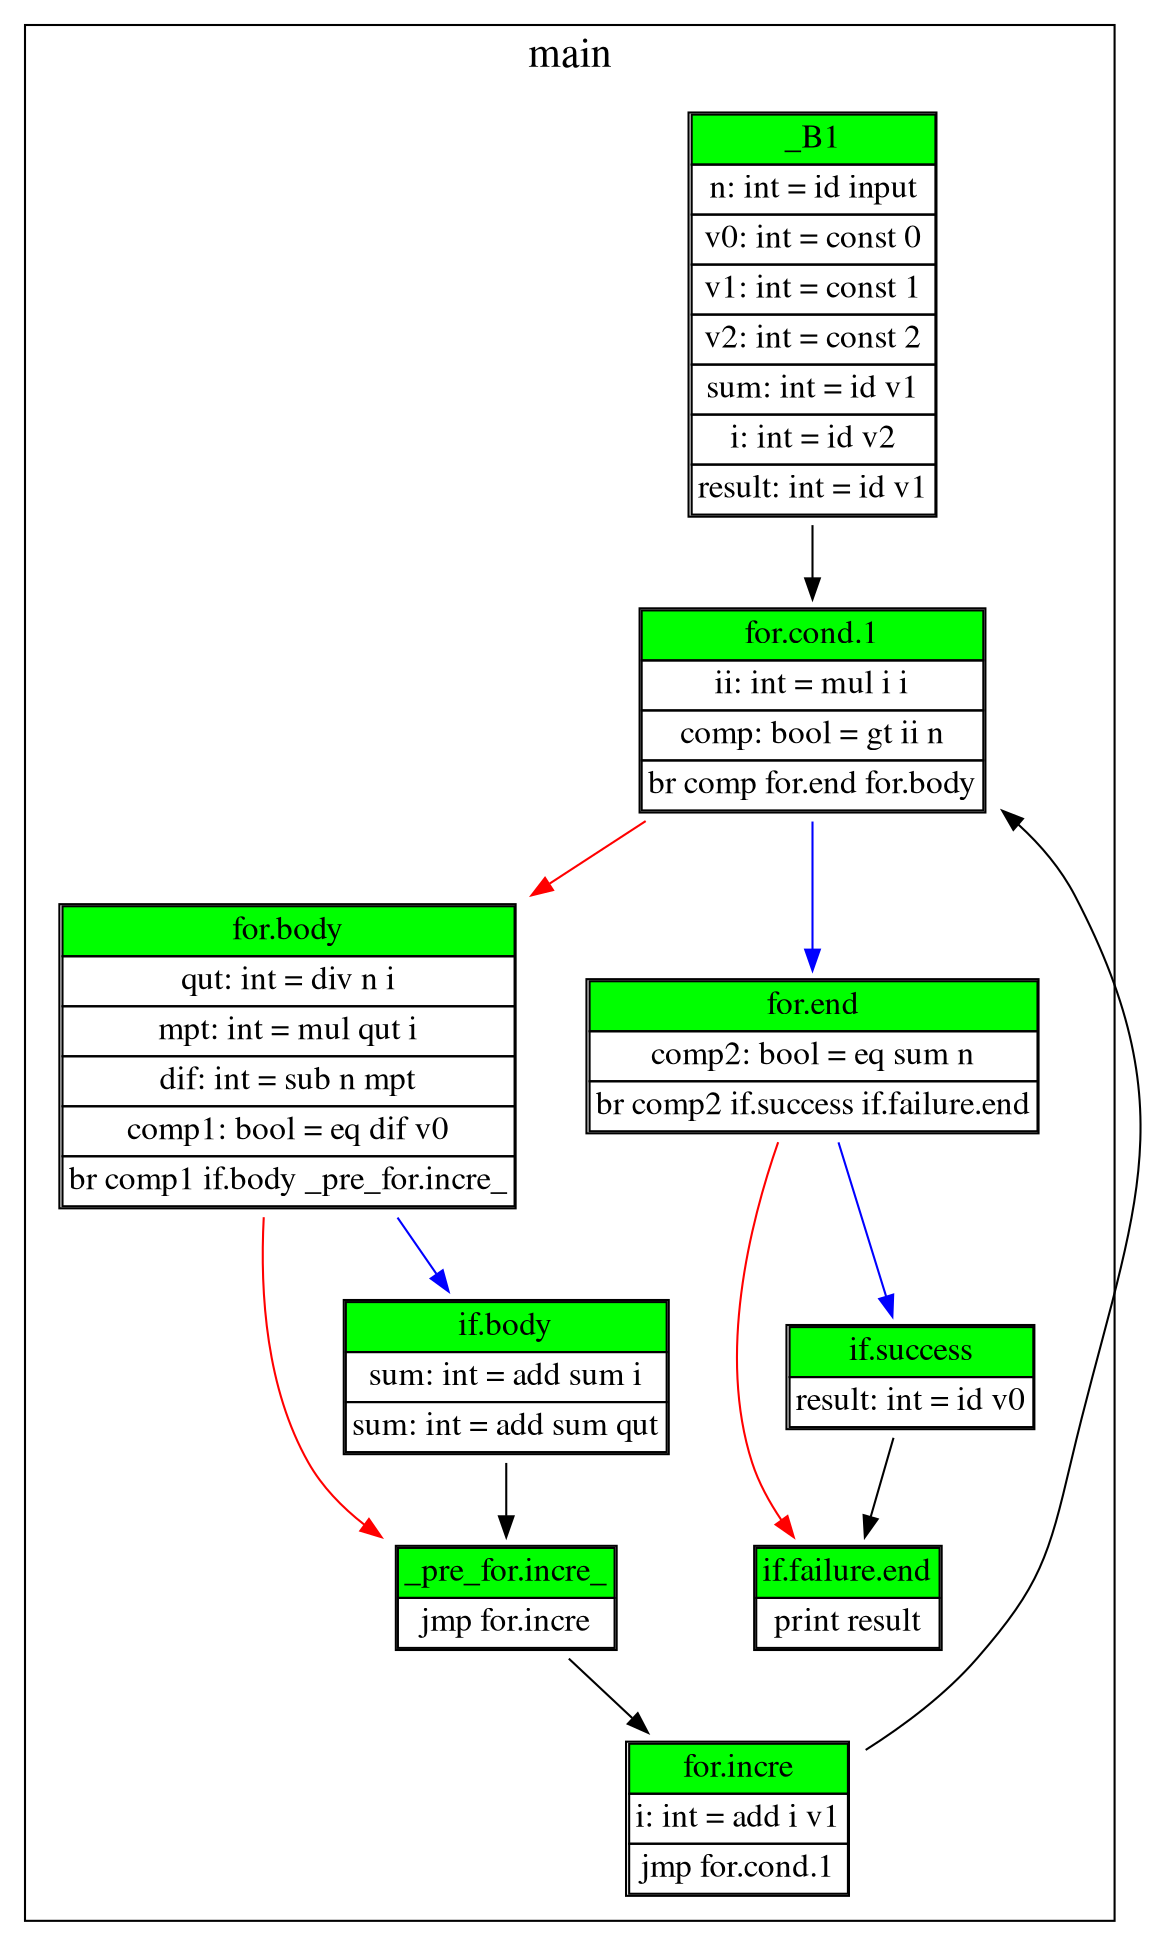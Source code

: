 digraph {
fontname="Times"
fontsize="20"
penwidth=1
node[fontsize="16" shape="box" fontname="Times"]

subgraph cluster_0 {
label = "main"
"_B1" [label=<<table cellspacing="0">
<tr><td bgcolor="Green">_B1</td></tr>
<tr><td>n: int = id input</td></tr>
<tr><td>v0: int = const 0</td></tr>
<tr><td>v1: int = const 1</td></tr>
<tr><td>v2: int = const 2</td></tr>
<tr><td>sum: int = id v1</td></tr>
<tr><td>i: int = id v2</td></tr>
<tr><td>result: int = id v1</td></tr>
</table>> shape="plaintext"];

"_pre_for.incre_" [label=<<table cellspacing="0">
<tr><td bgcolor="Green">_pre_for.incre_</td></tr>
<tr><td>jmp for.incre</td></tr>
</table>> shape="plaintext"];

"for.body" [label=<<table cellspacing="0">
<tr><td bgcolor="Green">for.body</td></tr>
<tr><td>qut: int = div n i</td></tr>
<tr><td>mpt: int = mul qut i</td></tr>
<tr><td>dif: int = sub n mpt</td></tr>
<tr><td>comp1: bool = eq dif v0</td></tr>
<tr><td>br comp1 if.body _pre_for.incre_</td></tr>
</table>> shape="plaintext"];

"for.cond.1" [label=<<table cellspacing="0">
<tr><td bgcolor="Green">for.cond.1</td></tr>
<tr><td>ii: int = mul i i</td></tr>
<tr><td>comp: bool = gt ii n</td></tr>
<tr><td>br comp for.end for.body</td></tr>
</table>> shape="plaintext"];

"for.end" [label=<<table cellspacing="0">
<tr><td bgcolor="Green">for.end</td></tr>
<tr><td>comp2: bool = eq sum n</td></tr>
<tr><td>br comp2 if.success if.failure.end</td></tr>
</table>> shape="plaintext"];

"for.incre" [label=<<table cellspacing="0">
<tr><td bgcolor="Green">for.incre</td></tr>
<tr><td>i: int = add i v1</td></tr>
<tr><td>jmp for.cond.1</td></tr>
</table>> shape="plaintext"];

"if.body" [label=<<table cellspacing="0">
<tr><td bgcolor="Green">if.body</td></tr>
<tr><td>sum: int = add sum i</td></tr>
<tr><td>sum: int = add sum qut</td></tr>
</table>> shape="plaintext"];

"if.failure.end" [label=<<table cellspacing="0">
<tr><td bgcolor="Green">if.failure.end</td></tr>
<tr><td>print result</td></tr>
</table>> shape="plaintext"];

"if.success" [label=<<table cellspacing="0">
<tr><td bgcolor="Green">if.success</td></tr>
<tr><td>result: int = id v0</td></tr>
</table>> shape="plaintext"];

"_B1" -> "for.cond.1" ;

"_pre_for.incre_" -> "for.incre" ;

"for.body" -> "_pre_for.incre_" [color="red"];

"for.body" -> "if.body" [color="blue"];

"for.cond.1" -> "for.body" [color="red"];

"for.cond.1" -> "for.end" [color="blue"];

"for.end" -> "if.failure.end" [color="red"];

"for.end" -> "if.success" [color="blue"];

"for.incre" -> "for.cond.1" ;

"if.body" -> "_pre_for.incre_" ;

"if.success" -> "if.failure.end" ;

}}
